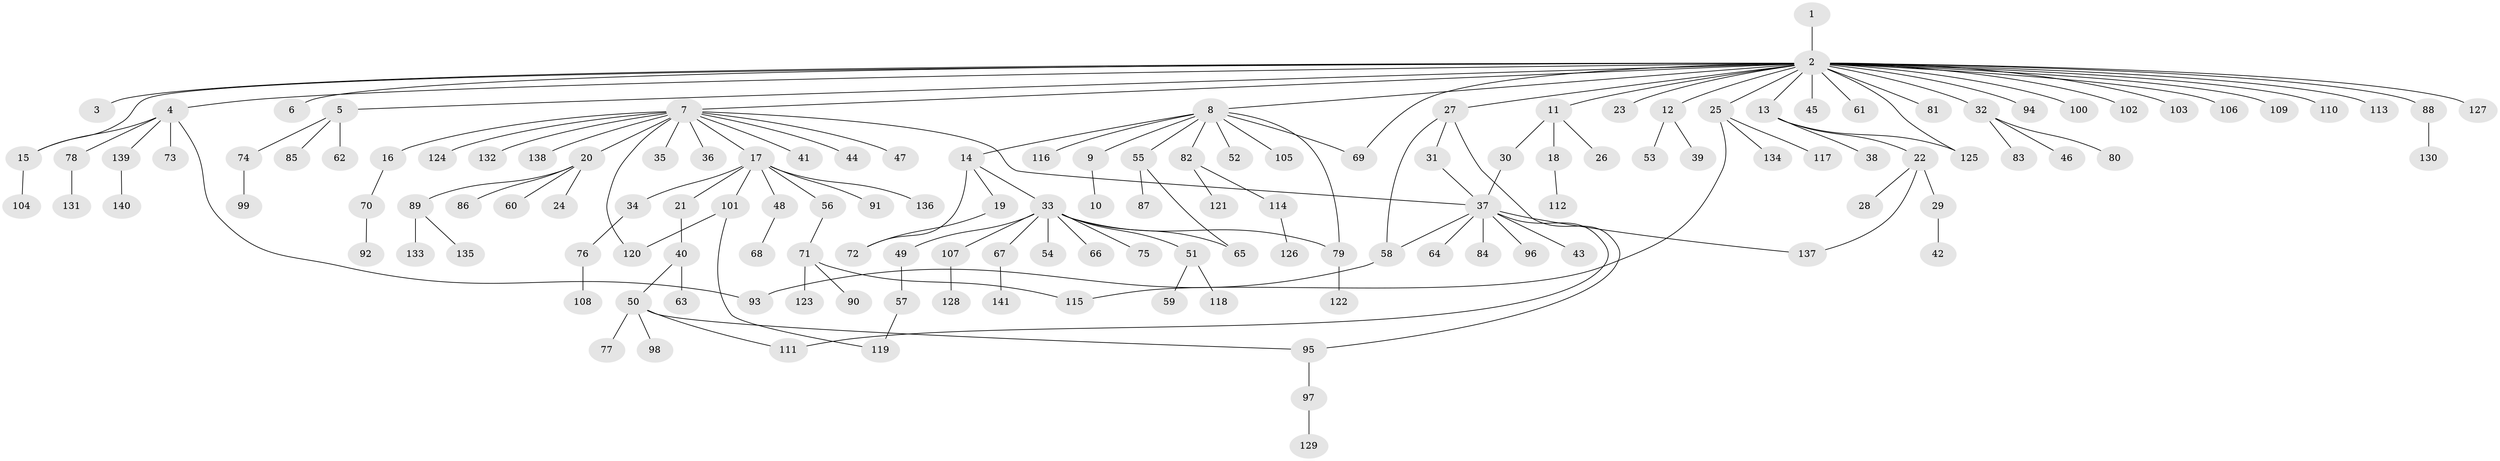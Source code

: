 // Generated by graph-tools (version 1.1) at 2025/01/03/09/25 03:01:56]
// undirected, 141 vertices, 156 edges
graph export_dot {
graph [start="1"]
  node [color=gray90,style=filled];
  1;
  2;
  3;
  4;
  5;
  6;
  7;
  8;
  9;
  10;
  11;
  12;
  13;
  14;
  15;
  16;
  17;
  18;
  19;
  20;
  21;
  22;
  23;
  24;
  25;
  26;
  27;
  28;
  29;
  30;
  31;
  32;
  33;
  34;
  35;
  36;
  37;
  38;
  39;
  40;
  41;
  42;
  43;
  44;
  45;
  46;
  47;
  48;
  49;
  50;
  51;
  52;
  53;
  54;
  55;
  56;
  57;
  58;
  59;
  60;
  61;
  62;
  63;
  64;
  65;
  66;
  67;
  68;
  69;
  70;
  71;
  72;
  73;
  74;
  75;
  76;
  77;
  78;
  79;
  80;
  81;
  82;
  83;
  84;
  85;
  86;
  87;
  88;
  89;
  90;
  91;
  92;
  93;
  94;
  95;
  96;
  97;
  98;
  99;
  100;
  101;
  102;
  103;
  104;
  105;
  106;
  107;
  108;
  109;
  110;
  111;
  112;
  113;
  114;
  115;
  116;
  117;
  118;
  119;
  120;
  121;
  122;
  123;
  124;
  125;
  126;
  127;
  128;
  129;
  130;
  131;
  132;
  133;
  134;
  135;
  136;
  137;
  138;
  139;
  140;
  141;
  1 -- 2;
  2 -- 3;
  2 -- 4;
  2 -- 5;
  2 -- 6;
  2 -- 7;
  2 -- 8;
  2 -- 11;
  2 -- 12;
  2 -- 13;
  2 -- 15;
  2 -- 23;
  2 -- 25;
  2 -- 27;
  2 -- 32;
  2 -- 45;
  2 -- 61;
  2 -- 69;
  2 -- 81;
  2 -- 88;
  2 -- 94;
  2 -- 100;
  2 -- 102;
  2 -- 103;
  2 -- 106;
  2 -- 109;
  2 -- 110;
  2 -- 113;
  2 -- 125;
  2 -- 127;
  4 -- 15;
  4 -- 73;
  4 -- 78;
  4 -- 93;
  4 -- 139;
  5 -- 62;
  5 -- 74;
  5 -- 85;
  7 -- 16;
  7 -- 17;
  7 -- 20;
  7 -- 35;
  7 -- 36;
  7 -- 37;
  7 -- 41;
  7 -- 44;
  7 -- 47;
  7 -- 120;
  7 -- 124;
  7 -- 132;
  7 -- 138;
  8 -- 9;
  8 -- 14;
  8 -- 52;
  8 -- 55;
  8 -- 69;
  8 -- 79;
  8 -- 82;
  8 -- 105;
  8 -- 116;
  9 -- 10;
  11 -- 18;
  11 -- 26;
  11 -- 30;
  12 -- 39;
  12 -- 53;
  13 -- 22;
  13 -- 38;
  13 -- 125;
  14 -- 19;
  14 -- 33;
  14 -- 72;
  15 -- 104;
  16 -- 70;
  17 -- 21;
  17 -- 34;
  17 -- 48;
  17 -- 56;
  17 -- 91;
  17 -- 101;
  17 -- 136;
  18 -- 112;
  19 -- 72;
  20 -- 24;
  20 -- 60;
  20 -- 86;
  20 -- 89;
  21 -- 40;
  22 -- 28;
  22 -- 29;
  22 -- 137;
  25 -- 115;
  25 -- 117;
  25 -- 134;
  27 -- 31;
  27 -- 58;
  27 -- 95;
  29 -- 42;
  30 -- 37;
  31 -- 37;
  32 -- 46;
  32 -- 80;
  32 -- 83;
  33 -- 49;
  33 -- 51;
  33 -- 54;
  33 -- 65;
  33 -- 66;
  33 -- 67;
  33 -- 75;
  33 -- 79;
  33 -- 107;
  34 -- 76;
  37 -- 43;
  37 -- 58;
  37 -- 64;
  37 -- 84;
  37 -- 96;
  37 -- 111;
  37 -- 137;
  40 -- 50;
  40 -- 63;
  48 -- 68;
  49 -- 57;
  50 -- 77;
  50 -- 95;
  50 -- 98;
  50 -- 111;
  51 -- 59;
  51 -- 118;
  55 -- 65;
  55 -- 87;
  56 -- 71;
  57 -- 119;
  58 -- 93;
  67 -- 141;
  70 -- 92;
  71 -- 90;
  71 -- 115;
  71 -- 123;
  74 -- 99;
  76 -- 108;
  78 -- 131;
  79 -- 122;
  82 -- 114;
  82 -- 121;
  88 -- 130;
  89 -- 133;
  89 -- 135;
  95 -- 97;
  97 -- 129;
  101 -- 119;
  101 -- 120;
  107 -- 128;
  114 -- 126;
  139 -- 140;
}

